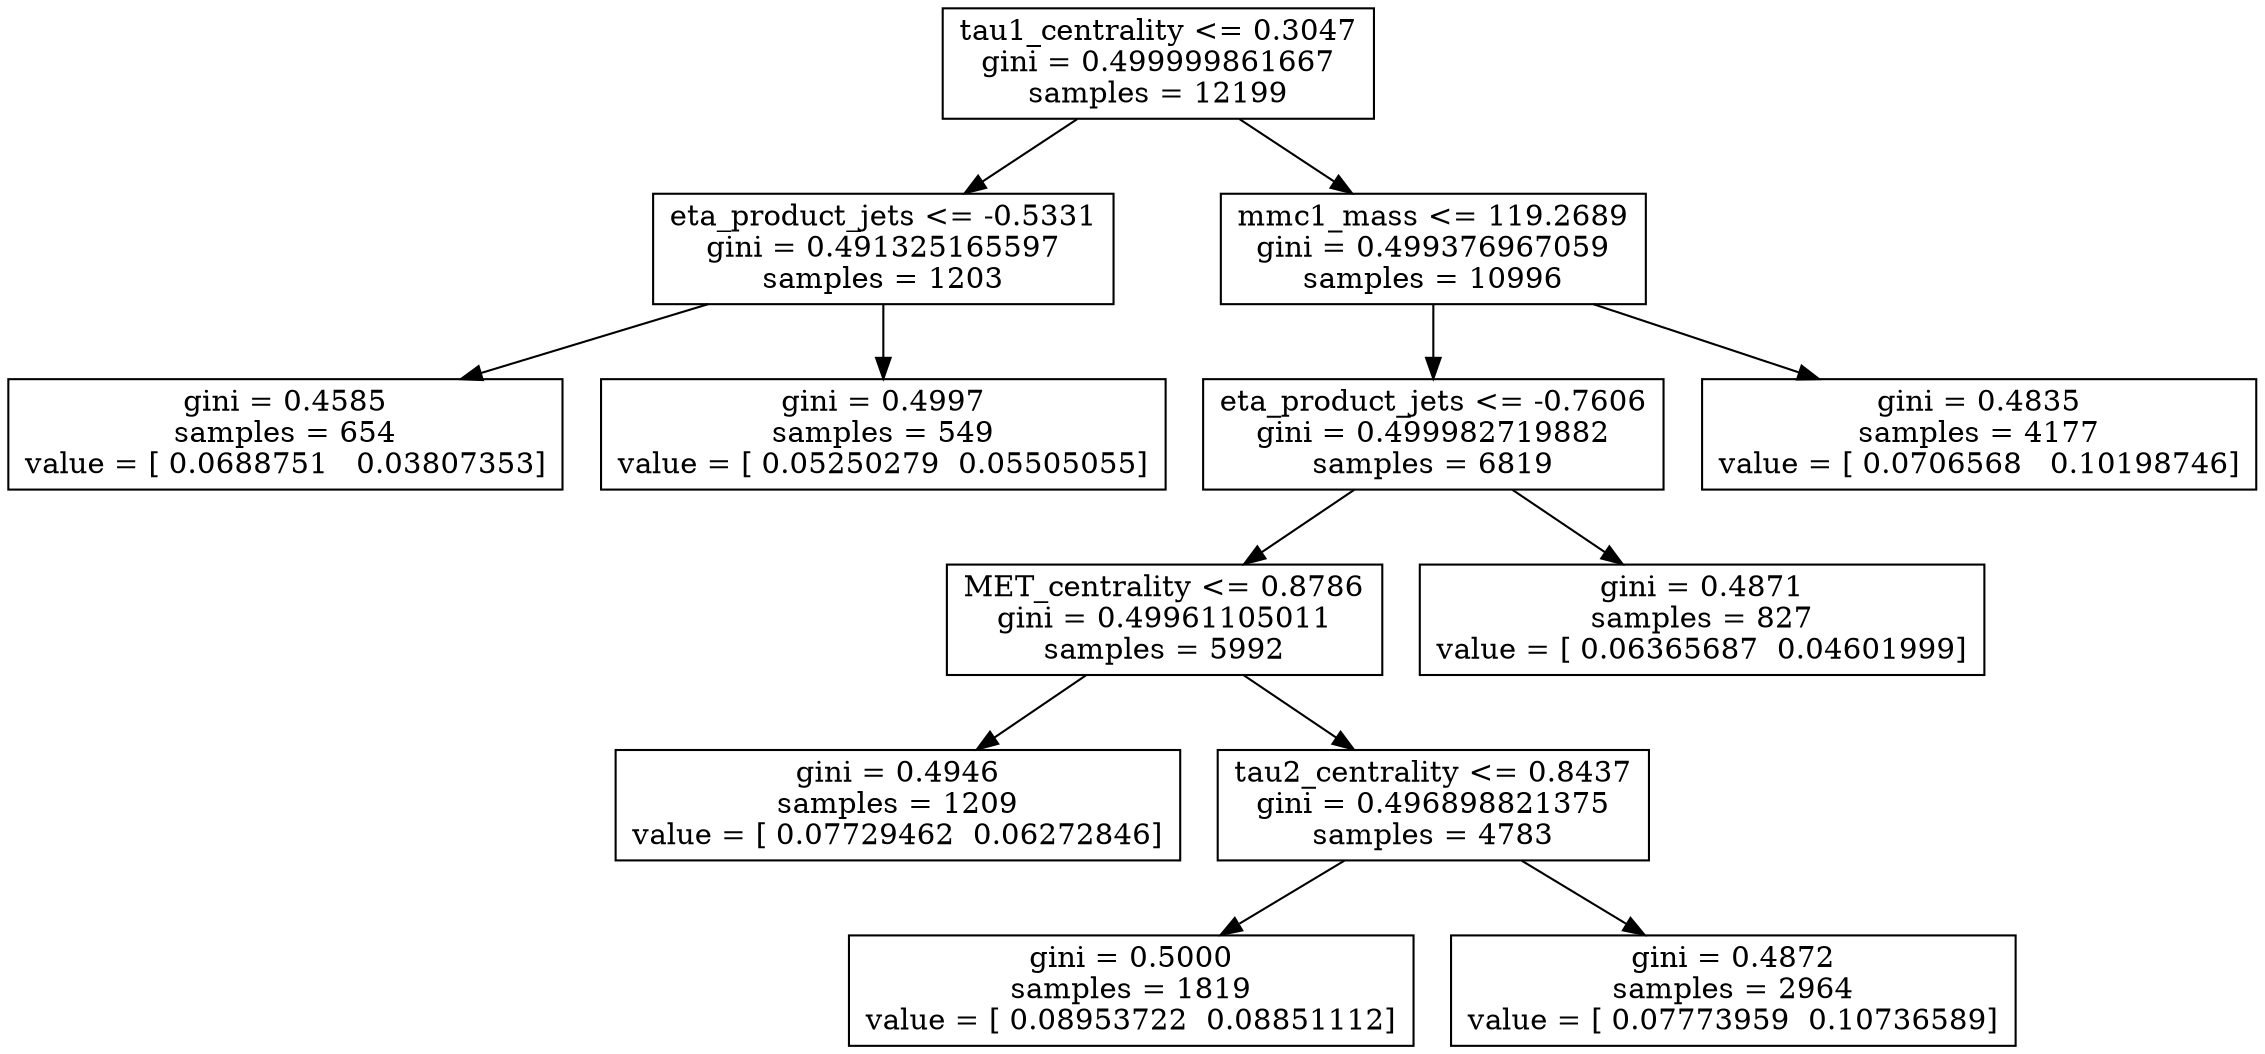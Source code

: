 digraph Tree {
0 [label="tau1_centrality <= 0.3047\ngini = 0.499999861667\nsamples = 12199", shape="box"] ;
1 [label="eta_product_jets <= -0.5331\ngini = 0.491325165597\nsamples = 1203", shape="box"] ;
0 -> 1 ;
2 [label="gini = 0.4585\nsamples = 654\nvalue = [ 0.0688751   0.03807353]", shape="box"] ;
1 -> 2 ;
3 [label="gini = 0.4997\nsamples = 549\nvalue = [ 0.05250279  0.05505055]", shape="box"] ;
1 -> 3 ;
4 [label="mmc1_mass <= 119.2689\ngini = 0.499376967059\nsamples = 10996", shape="box"] ;
0 -> 4 ;
5 [label="eta_product_jets <= -0.7606\ngini = 0.499982719882\nsamples = 6819", shape="box"] ;
4 -> 5 ;
6 [label="MET_centrality <= 0.8786\ngini = 0.49961105011\nsamples = 5992", shape="box"] ;
5 -> 6 ;
7 [label="gini = 0.4946\nsamples = 1209\nvalue = [ 0.07729462  0.06272846]", shape="box"] ;
6 -> 7 ;
8 [label="tau2_centrality <= 0.8437\ngini = 0.496898821375\nsamples = 4783", shape="box"] ;
6 -> 8 ;
9 [label="gini = 0.5000\nsamples = 1819\nvalue = [ 0.08953722  0.08851112]", shape="box"] ;
8 -> 9 ;
10 [label="gini = 0.4872\nsamples = 2964\nvalue = [ 0.07773959  0.10736589]", shape="box"] ;
8 -> 10 ;
11 [label="gini = 0.4871\nsamples = 827\nvalue = [ 0.06365687  0.04601999]", shape="box"] ;
5 -> 11 ;
12 [label="gini = 0.4835\nsamples = 4177\nvalue = [ 0.0706568   0.10198746]", shape="box"] ;
4 -> 12 ;
}